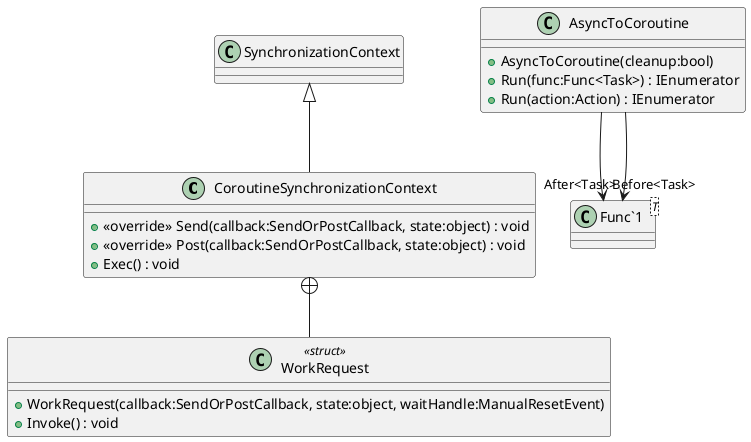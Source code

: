 @startuml
class CoroutineSynchronizationContext {
    + <<override>> Send(callback:SendOrPostCallback, state:object) : void
    + <<override>> Post(callback:SendOrPostCallback, state:object) : void
    + Exec() : void
}
class AsyncToCoroutine {
    + AsyncToCoroutine(cleanup:bool)
    + Run(func:Func<Task>) : IEnumerator
    + Run(action:Action) : IEnumerator
}
class WorkRequest <<struct>> {
    + WorkRequest(callback:SendOrPostCallback, state:object, waitHandle:ManualResetEvent)
    + Invoke() : void
}
class "Func`1"<T> {
}
SynchronizationContext <|-- CoroutineSynchronizationContext
AsyncToCoroutine --> "Before<Task>" "Func`1"
AsyncToCoroutine --> "After<Task>" "Func`1"
CoroutineSynchronizationContext +-- WorkRequest
@enduml
